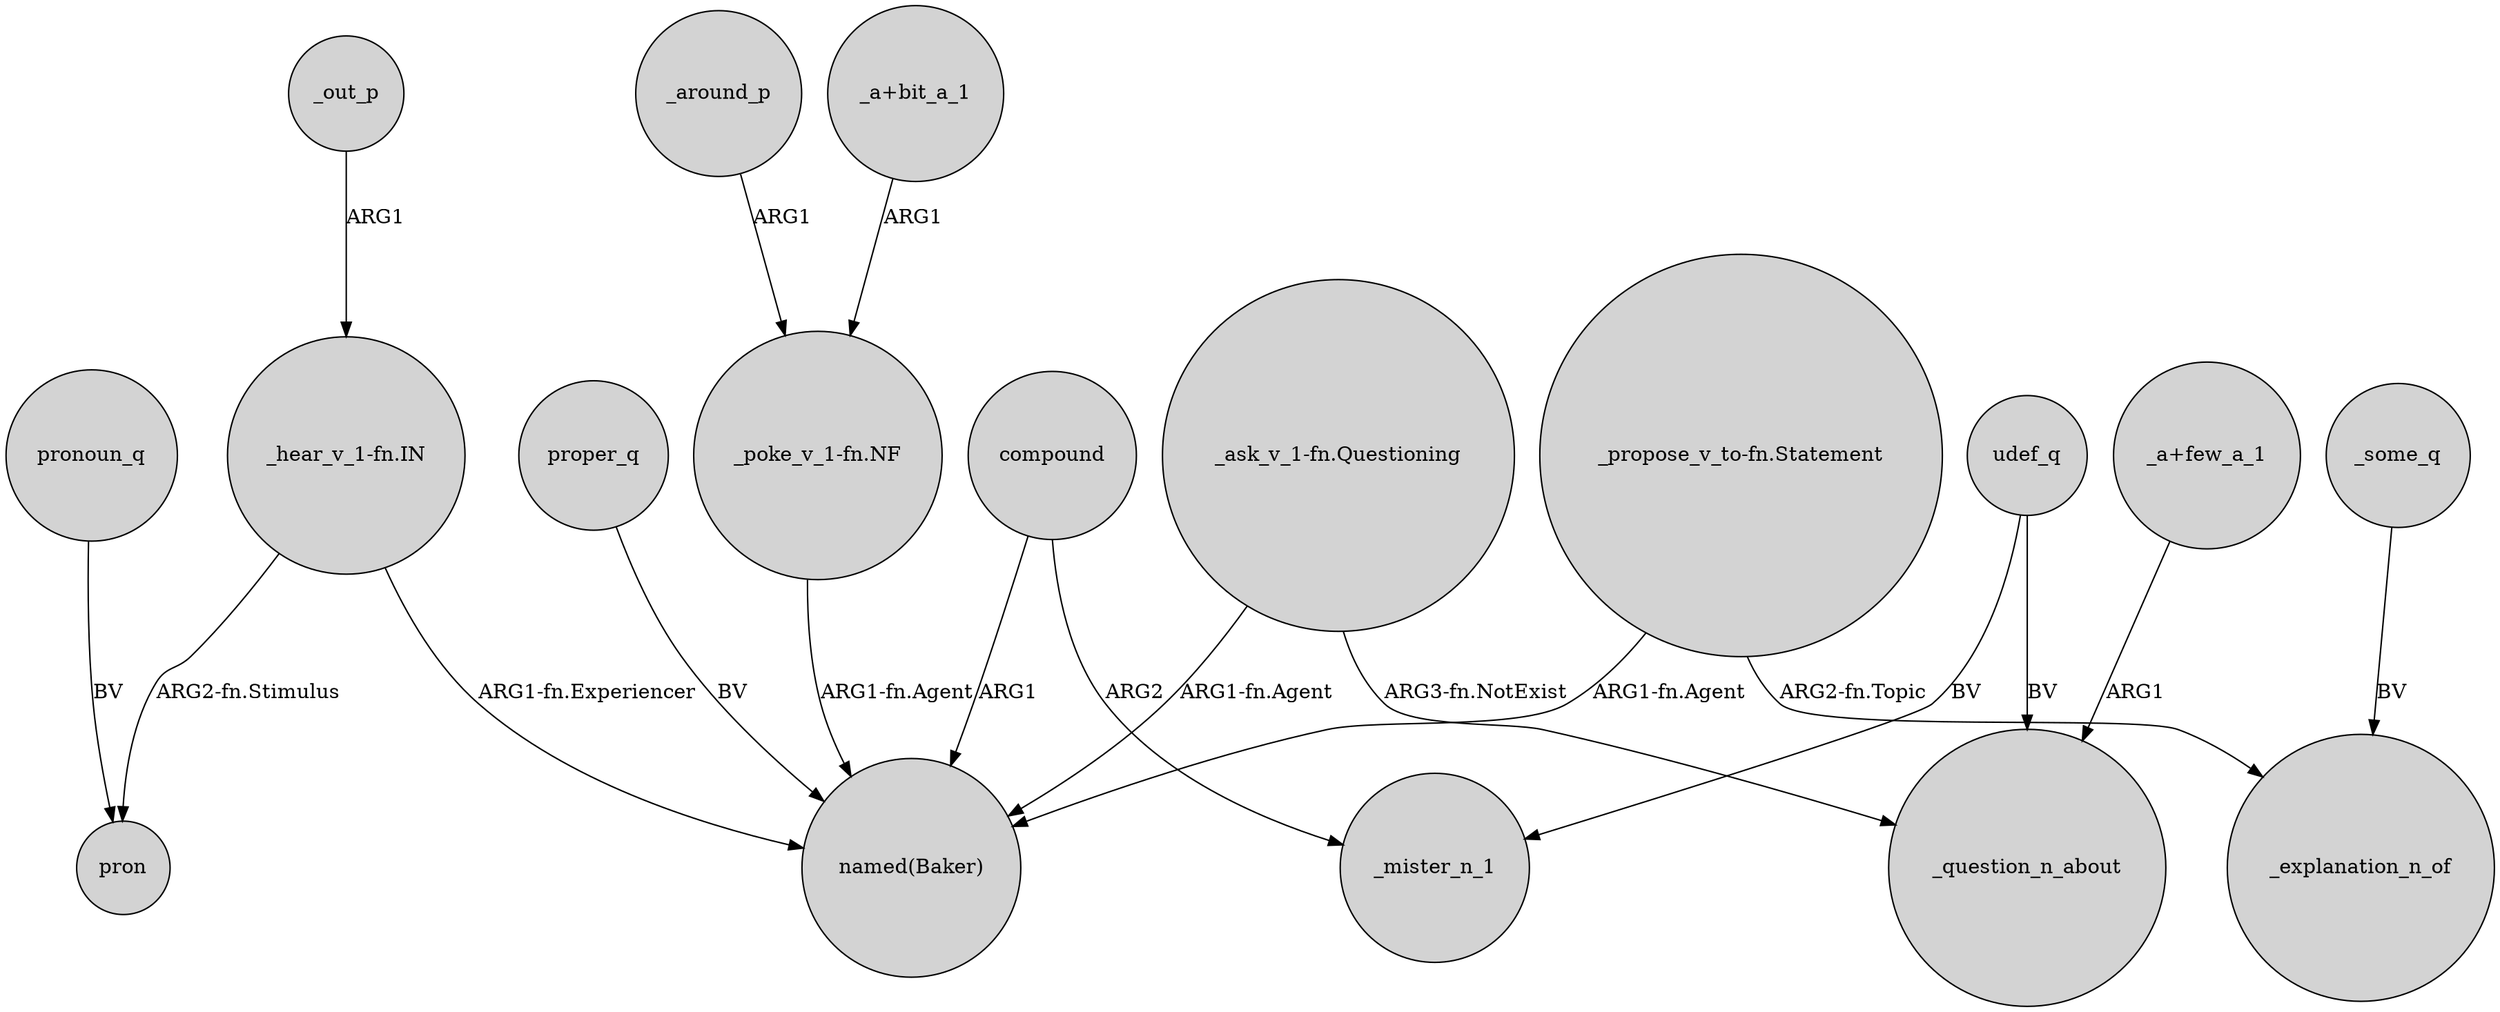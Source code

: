 digraph {
	node [shape=circle style=filled]
	udef_q -> _mister_n_1 [label=BV]
	udef_q -> _question_n_about [label=BV]
	"_poke_v_1-fn.NF" -> "named(Baker)" [label="ARG1-fn.Agent"]
	compound -> "named(Baker)" [label=ARG1]
	_around_p -> "_poke_v_1-fn.NF" [label=ARG1]
	"_hear_v_1-fn.IN" -> "named(Baker)" [label="ARG1-fn.Experiencer"]
	"_propose_v_to-fn.Statement" -> _explanation_n_of [label="ARG2-fn.Topic"]
	"_a+bit_a_1" -> "_poke_v_1-fn.NF" [label=ARG1]
	_some_q -> _explanation_n_of [label=BV]
	"_propose_v_to-fn.Statement" -> "named(Baker)" [label="ARG1-fn.Agent"]
	_out_p -> "_hear_v_1-fn.IN" [label=ARG1]
	"_ask_v_1-fn.Questioning" -> "named(Baker)" [label="ARG1-fn.Agent"]
	"_hear_v_1-fn.IN" -> pron [label="ARG2-fn.Stimulus"]
	compound -> _mister_n_1 [label=ARG2]
	"_a+few_a_1" -> _question_n_about [label=ARG1]
	"_ask_v_1-fn.Questioning" -> _question_n_about [label="ARG3-fn.NotExist"]
	proper_q -> "named(Baker)" [label=BV]
	pronoun_q -> pron [label=BV]
}
